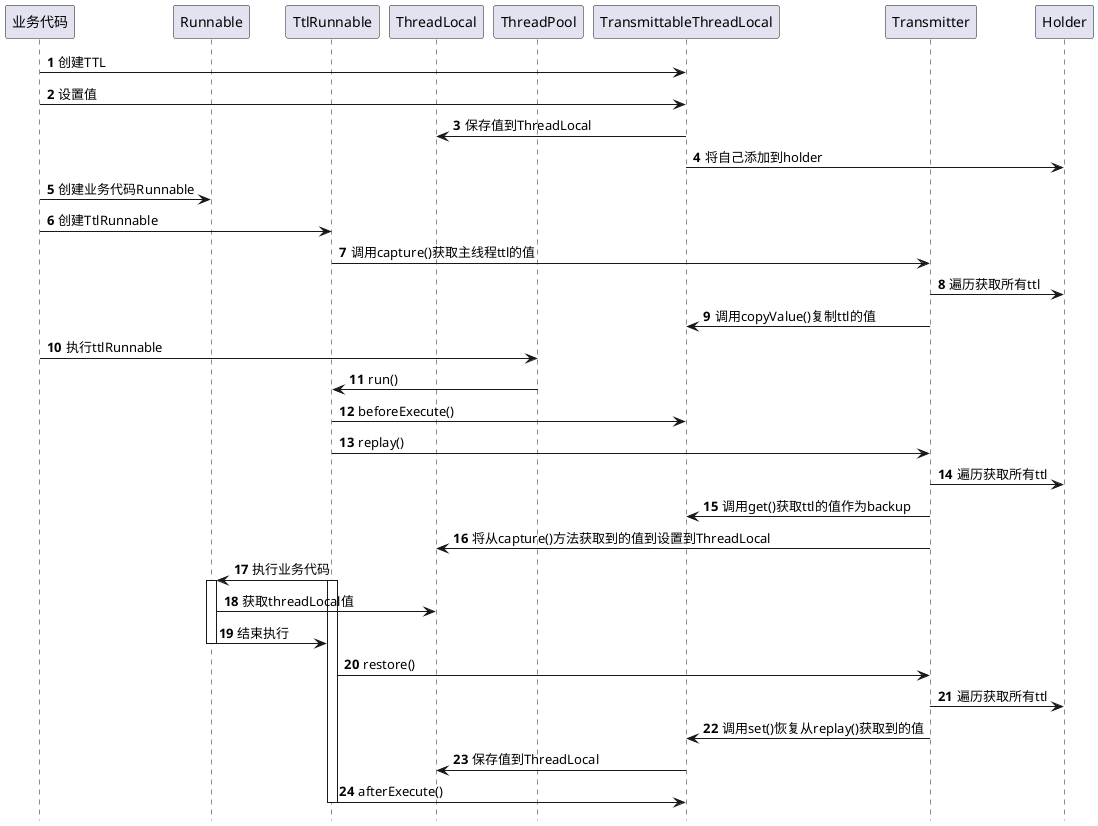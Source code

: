 @startuml
hide footbox

autonumber

participant 业务代码 as bizCode
participant Runnable as runnable
participant TtlRunnable as ttlRunnable
participant ThreadLocal as tl
participant ThreadPool as threadPool
participant TransmittableThreadLocal as ttl
participant Transmitter as transmitter
participant Holder as holder

bizCode -> ttl: 创建TTL
bizCode -> ttl: 设置值
ttl -> tl: 保存值到ThreadLocal
ttl -> holder: 将自己添加到holder
bizCode -> runnable: 创建业务代码Runnable
bizCode -> ttlRunnable: 创建TtlRunnable
ttlRunnable -> transmitter: 调用capture()获取主线程ttl的值
transmitter -> holder: 遍历获取所有ttl
transmitter -> ttl: 调用copyValue()复制ttl的值
bizCode -> threadPool: 执行ttlRunnable
threadPool -> ttlRunnable: run()
ttlRunnable -> ttl: beforeExecute()
ttlRunnable -> transmitter: replay()
transmitter -> holder: 遍历获取所有ttl
transmitter -> ttl: 调用get()获取ttl的值作为backup
transmitter -> tl: 将从capture()方法获取到的值到设置到ThreadLocal
ttlRunnable -> runnable: 执行业务代码
activate ttlRunnable
activate runnable
runnable -> tl: 获取threadLocal值
runnable -> ttlRunnable: 结束执行
deactivate runnable
ttlRunnable -> transmitter: restore()
transmitter -> holder: 遍历获取所有ttl
transmitter -> ttl: 调用set()恢复从replay()获取到的值
ttl -> tl: 保存值到ThreadLocal
ttlRunnable -> ttl: afterExecute()
deactivate ttlRunnable

@enduml
